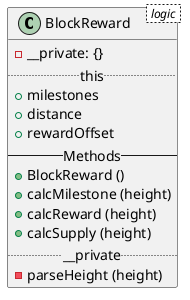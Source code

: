 @startuml
class BlockReward < logic > {
  - __private: {}
  .. this ..
  + milestones
  + distance
  + rewardOffset
  -- Methods --
  + BlockReward ()
  + calcMilestone (height)
  + calcReward (height)
  + calcSupply (height)
  .. __private ..
  - parseHeight (height)
}
@endtuml
